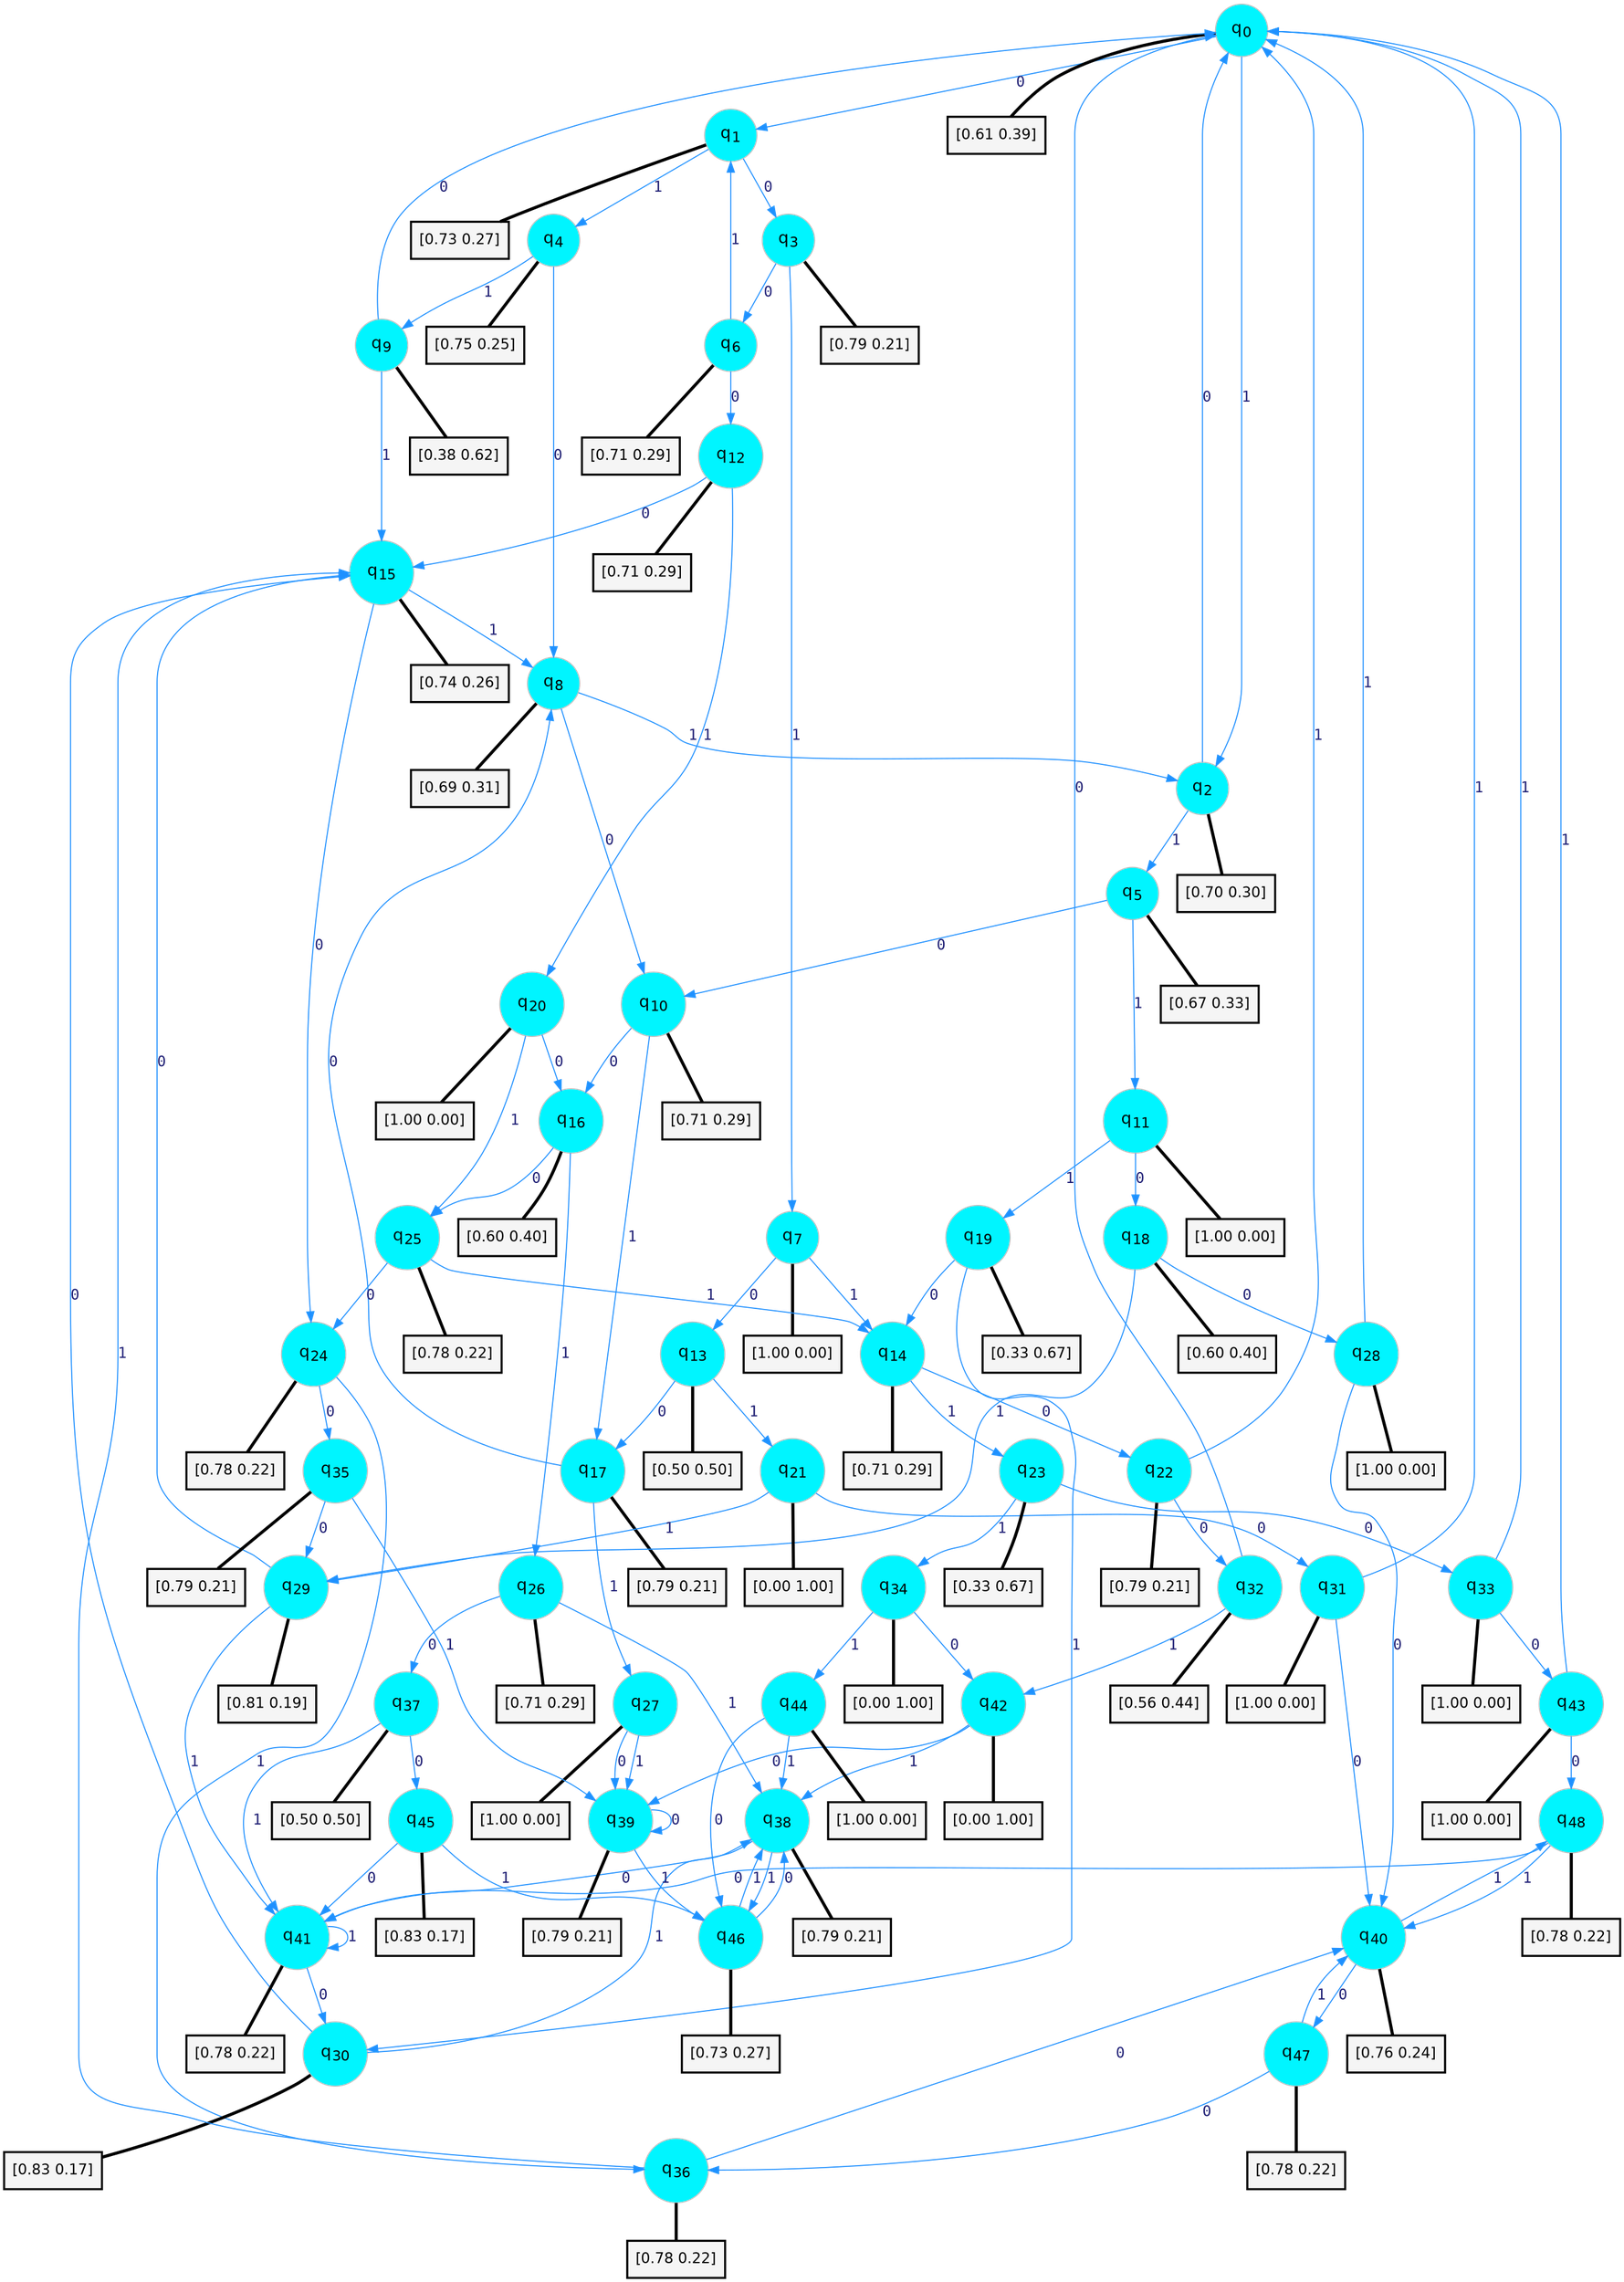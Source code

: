 digraph G {
graph [
bgcolor=transparent, dpi=300, rankdir=TD, size="40,25"];
node [
color=gray, fillcolor=turquoise1, fontcolor=black, fontname=Helvetica, fontsize=16, fontweight=bold, shape=circle, style=filled];
edge [
arrowsize=1, color=dodgerblue1, fontcolor=midnightblue, fontname=courier, fontweight=bold, penwidth=1, style=solid, weight=20];
0[label=<q<SUB>0</SUB>>];
1[label=<q<SUB>1</SUB>>];
2[label=<q<SUB>2</SUB>>];
3[label=<q<SUB>3</SUB>>];
4[label=<q<SUB>4</SUB>>];
5[label=<q<SUB>5</SUB>>];
6[label=<q<SUB>6</SUB>>];
7[label=<q<SUB>7</SUB>>];
8[label=<q<SUB>8</SUB>>];
9[label=<q<SUB>9</SUB>>];
10[label=<q<SUB>10</SUB>>];
11[label=<q<SUB>11</SUB>>];
12[label=<q<SUB>12</SUB>>];
13[label=<q<SUB>13</SUB>>];
14[label=<q<SUB>14</SUB>>];
15[label=<q<SUB>15</SUB>>];
16[label=<q<SUB>16</SUB>>];
17[label=<q<SUB>17</SUB>>];
18[label=<q<SUB>18</SUB>>];
19[label=<q<SUB>19</SUB>>];
20[label=<q<SUB>20</SUB>>];
21[label=<q<SUB>21</SUB>>];
22[label=<q<SUB>22</SUB>>];
23[label=<q<SUB>23</SUB>>];
24[label=<q<SUB>24</SUB>>];
25[label=<q<SUB>25</SUB>>];
26[label=<q<SUB>26</SUB>>];
27[label=<q<SUB>27</SUB>>];
28[label=<q<SUB>28</SUB>>];
29[label=<q<SUB>29</SUB>>];
30[label=<q<SUB>30</SUB>>];
31[label=<q<SUB>31</SUB>>];
32[label=<q<SUB>32</SUB>>];
33[label=<q<SUB>33</SUB>>];
34[label=<q<SUB>34</SUB>>];
35[label=<q<SUB>35</SUB>>];
36[label=<q<SUB>36</SUB>>];
37[label=<q<SUB>37</SUB>>];
38[label=<q<SUB>38</SUB>>];
39[label=<q<SUB>39</SUB>>];
40[label=<q<SUB>40</SUB>>];
41[label=<q<SUB>41</SUB>>];
42[label=<q<SUB>42</SUB>>];
43[label=<q<SUB>43</SUB>>];
44[label=<q<SUB>44</SUB>>];
45[label=<q<SUB>45</SUB>>];
46[label=<q<SUB>46</SUB>>];
47[label=<q<SUB>47</SUB>>];
48[label=<q<SUB>48</SUB>>];
49[label="[0.61 0.39]", shape=box,fontcolor=black, fontname=Helvetica, fontsize=14, penwidth=2, fillcolor=whitesmoke,color=black];
50[label="[0.73 0.27]", shape=box,fontcolor=black, fontname=Helvetica, fontsize=14, penwidth=2, fillcolor=whitesmoke,color=black];
51[label="[0.70 0.30]", shape=box,fontcolor=black, fontname=Helvetica, fontsize=14, penwidth=2, fillcolor=whitesmoke,color=black];
52[label="[0.79 0.21]", shape=box,fontcolor=black, fontname=Helvetica, fontsize=14, penwidth=2, fillcolor=whitesmoke,color=black];
53[label="[0.75 0.25]", shape=box,fontcolor=black, fontname=Helvetica, fontsize=14, penwidth=2, fillcolor=whitesmoke,color=black];
54[label="[0.67 0.33]", shape=box,fontcolor=black, fontname=Helvetica, fontsize=14, penwidth=2, fillcolor=whitesmoke,color=black];
55[label="[0.71 0.29]", shape=box,fontcolor=black, fontname=Helvetica, fontsize=14, penwidth=2, fillcolor=whitesmoke,color=black];
56[label="[1.00 0.00]", shape=box,fontcolor=black, fontname=Helvetica, fontsize=14, penwidth=2, fillcolor=whitesmoke,color=black];
57[label="[0.69 0.31]", shape=box,fontcolor=black, fontname=Helvetica, fontsize=14, penwidth=2, fillcolor=whitesmoke,color=black];
58[label="[0.38 0.62]", shape=box,fontcolor=black, fontname=Helvetica, fontsize=14, penwidth=2, fillcolor=whitesmoke,color=black];
59[label="[0.71 0.29]", shape=box,fontcolor=black, fontname=Helvetica, fontsize=14, penwidth=2, fillcolor=whitesmoke,color=black];
60[label="[1.00 0.00]", shape=box,fontcolor=black, fontname=Helvetica, fontsize=14, penwidth=2, fillcolor=whitesmoke,color=black];
61[label="[0.71 0.29]", shape=box,fontcolor=black, fontname=Helvetica, fontsize=14, penwidth=2, fillcolor=whitesmoke,color=black];
62[label="[0.50 0.50]", shape=box,fontcolor=black, fontname=Helvetica, fontsize=14, penwidth=2, fillcolor=whitesmoke,color=black];
63[label="[0.71 0.29]", shape=box,fontcolor=black, fontname=Helvetica, fontsize=14, penwidth=2, fillcolor=whitesmoke,color=black];
64[label="[0.74 0.26]", shape=box,fontcolor=black, fontname=Helvetica, fontsize=14, penwidth=2, fillcolor=whitesmoke,color=black];
65[label="[0.60 0.40]", shape=box,fontcolor=black, fontname=Helvetica, fontsize=14, penwidth=2, fillcolor=whitesmoke,color=black];
66[label="[0.79 0.21]", shape=box,fontcolor=black, fontname=Helvetica, fontsize=14, penwidth=2, fillcolor=whitesmoke,color=black];
67[label="[0.60 0.40]", shape=box,fontcolor=black, fontname=Helvetica, fontsize=14, penwidth=2, fillcolor=whitesmoke,color=black];
68[label="[0.33 0.67]", shape=box,fontcolor=black, fontname=Helvetica, fontsize=14, penwidth=2, fillcolor=whitesmoke,color=black];
69[label="[1.00 0.00]", shape=box,fontcolor=black, fontname=Helvetica, fontsize=14, penwidth=2, fillcolor=whitesmoke,color=black];
70[label="[0.00 1.00]", shape=box,fontcolor=black, fontname=Helvetica, fontsize=14, penwidth=2, fillcolor=whitesmoke,color=black];
71[label="[0.79 0.21]", shape=box,fontcolor=black, fontname=Helvetica, fontsize=14, penwidth=2, fillcolor=whitesmoke,color=black];
72[label="[0.33 0.67]", shape=box,fontcolor=black, fontname=Helvetica, fontsize=14, penwidth=2, fillcolor=whitesmoke,color=black];
73[label="[0.78 0.22]", shape=box,fontcolor=black, fontname=Helvetica, fontsize=14, penwidth=2, fillcolor=whitesmoke,color=black];
74[label="[0.78 0.22]", shape=box,fontcolor=black, fontname=Helvetica, fontsize=14, penwidth=2, fillcolor=whitesmoke,color=black];
75[label="[0.71 0.29]", shape=box,fontcolor=black, fontname=Helvetica, fontsize=14, penwidth=2, fillcolor=whitesmoke,color=black];
76[label="[1.00 0.00]", shape=box,fontcolor=black, fontname=Helvetica, fontsize=14, penwidth=2, fillcolor=whitesmoke,color=black];
77[label="[1.00 0.00]", shape=box,fontcolor=black, fontname=Helvetica, fontsize=14, penwidth=2, fillcolor=whitesmoke,color=black];
78[label="[0.81 0.19]", shape=box,fontcolor=black, fontname=Helvetica, fontsize=14, penwidth=2, fillcolor=whitesmoke,color=black];
79[label="[0.83 0.17]", shape=box,fontcolor=black, fontname=Helvetica, fontsize=14, penwidth=2, fillcolor=whitesmoke,color=black];
80[label="[1.00 0.00]", shape=box,fontcolor=black, fontname=Helvetica, fontsize=14, penwidth=2, fillcolor=whitesmoke,color=black];
81[label="[0.56 0.44]", shape=box,fontcolor=black, fontname=Helvetica, fontsize=14, penwidth=2, fillcolor=whitesmoke,color=black];
82[label="[1.00 0.00]", shape=box,fontcolor=black, fontname=Helvetica, fontsize=14, penwidth=2, fillcolor=whitesmoke,color=black];
83[label="[0.00 1.00]", shape=box,fontcolor=black, fontname=Helvetica, fontsize=14, penwidth=2, fillcolor=whitesmoke,color=black];
84[label="[0.79 0.21]", shape=box,fontcolor=black, fontname=Helvetica, fontsize=14, penwidth=2, fillcolor=whitesmoke,color=black];
85[label="[0.78 0.22]", shape=box,fontcolor=black, fontname=Helvetica, fontsize=14, penwidth=2, fillcolor=whitesmoke,color=black];
86[label="[0.50 0.50]", shape=box,fontcolor=black, fontname=Helvetica, fontsize=14, penwidth=2, fillcolor=whitesmoke,color=black];
87[label="[0.79 0.21]", shape=box,fontcolor=black, fontname=Helvetica, fontsize=14, penwidth=2, fillcolor=whitesmoke,color=black];
88[label="[0.79 0.21]", shape=box,fontcolor=black, fontname=Helvetica, fontsize=14, penwidth=2, fillcolor=whitesmoke,color=black];
89[label="[0.76 0.24]", shape=box,fontcolor=black, fontname=Helvetica, fontsize=14, penwidth=2, fillcolor=whitesmoke,color=black];
90[label="[0.78 0.22]", shape=box,fontcolor=black, fontname=Helvetica, fontsize=14, penwidth=2, fillcolor=whitesmoke,color=black];
91[label="[0.00 1.00]", shape=box,fontcolor=black, fontname=Helvetica, fontsize=14, penwidth=2, fillcolor=whitesmoke,color=black];
92[label="[1.00 0.00]", shape=box,fontcolor=black, fontname=Helvetica, fontsize=14, penwidth=2, fillcolor=whitesmoke,color=black];
93[label="[1.00 0.00]", shape=box,fontcolor=black, fontname=Helvetica, fontsize=14, penwidth=2, fillcolor=whitesmoke,color=black];
94[label="[0.83 0.17]", shape=box,fontcolor=black, fontname=Helvetica, fontsize=14, penwidth=2, fillcolor=whitesmoke,color=black];
95[label="[0.73 0.27]", shape=box,fontcolor=black, fontname=Helvetica, fontsize=14, penwidth=2, fillcolor=whitesmoke,color=black];
96[label="[0.78 0.22]", shape=box,fontcolor=black, fontname=Helvetica, fontsize=14, penwidth=2, fillcolor=whitesmoke,color=black];
97[label="[0.78 0.22]", shape=box,fontcolor=black, fontname=Helvetica, fontsize=14, penwidth=2, fillcolor=whitesmoke,color=black];
0->1 [label=0];
0->2 [label=1];
0->49 [arrowhead=none, penwidth=3,color=black];
1->3 [label=0];
1->4 [label=1];
1->50 [arrowhead=none, penwidth=3,color=black];
2->0 [label=0];
2->5 [label=1];
2->51 [arrowhead=none, penwidth=3,color=black];
3->6 [label=0];
3->7 [label=1];
3->52 [arrowhead=none, penwidth=3,color=black];
4->8 [label=0];
4->9 [label=1];
4->53 [arrowhead=none, penwidth=3,color=black];
5->10 [label=0];
5->11 [label=1];
5->54 [arrowhead=none, penwidth=3,color=black];
6->12 [label=0];
6->1 [label=1];
6->55 [arrowhead=none, penwidth=3,color=black];
7->13 [label=0];
7->14 [label=1];
7->56 [arrowhead=none, penwidth=3,color=black];
8->10 [label=0];
8->2 [label=1];
8->57 [arrowhead=none, penwidth=3,color=black];
9->0 [label=0];
9->15 [label=1];
9->58 [arrowhead=none, penwidth=3,color=black];
10->16 [label=0];
10->17 [label=1];
10->59 [arrowhead=none, penwidth=3,color=black];
11->18 [label=0];
11->19 [label=1];
11->60 [arrowhead=none, penwidth=3,color=black];
12->15 [label=0];
12->20 [label=1];
12->61 [arrowhead=none, penwidth=3,color=black];
13->17 [label=0];
13->21 [label=1];
13->62 [arrowhead=none, penwidth=3,color=black];
14->22 [label=0];
14->23 [label=1];
14->63 [arrowhead=none, penwidth=3,color=black];
15->24 [label=0];
15->8 [label=1];
15->64 [arrowhead=none, penwidth=3,color=black];
16->25 [label=0];
16->26 [label=1];
16->65 [arrowhead=none, penwidth=3,color=black];
17->8 [label=0];
17->27 [label=1];
17->66 [arrowhead=none, penwidth=3,color=black];
18->28 [label=0];
18->29 [label=1];
18->67 [arrowhead=none, penwidth=3,color=black];
19->14 [label=0];
19->30 [label=1];
19->68 [arrowhead=none, penwidth=3,color=black];
20->16 [label=0];
20->25 [label=1];
20->69 [arrowhead=none, penwidth=3,color=black];
21->31 [label=0];
21->29 [label=1];
21->70 [arrowhead=none, penwidth=3,color=black];
22->32 [label=0];
22->0 [label=1];
22->71 [arrowhead=none, penwidth=3,color=black];
23->33 [label=0];
23->34 [label=1];
23->72 [arrowhead=none, penwidth=3,color=black];
24->35 [label=0];
24->36 [label=1];
24->73 [arrowhead=none, penwidth=3,color=black];
25->24 [label=0];
25->14 [label=1];
25->74 [arrowhead=none, penwidth=3,color=black];
26->37 [label=0];
26->38 [label=1];
26->75 [arrowhead=none, penwidth=3,color=black];
27->39 [label=0];
27->39 [label=1];
27->76 [arrowhead=none, penwidth=3,color=black];
28->40 [label=0];
28->0 [label=1];
28->77 [arrowhead=none, penwidth=3,color=black];
29->15 [label=0];
29->41 [label=1];
29->78 [arrowhead=none, penwidth=3,color=black];
30->15 [label=0];
30->38 [label=1];
30->79 [arrowhead=none, penwidth=3,color=black];
31->40 [label=0];
31->0 [label=1];
31->80 [arrowhead=none, penwidth=3,color=black];
32->0 [label=0];
32->42 [label=1];
32->81 [arrowhead=none, penwidth=3,color=black];
33->43 [label=0];
33->0 [label=1];
33->82 [arrowhead=none, penwidth=3,color=black];
34->42 [label=0];
34->44 [label=1];
34->83 [arrowhead=none, penwidth=3,color=black];
35->29 [label=0];
35->39 [label=1];
35->84 [arrowhead=none, penwidth=3,color=black];
36->40 [label=0];
36->15 [label=1];
36->85 [arrowhead=none, penwidth=3,color=black];
37->45 [label=0];
37->41 [label=1];
37->86 [arrowhead=none, penwidth=3,color=black];
38->41 [label=0];
38->46 [label=1];
38->87 [arrowhead=none, penwidth=3,color=black];
39->39 [label=0];
39->46 [label=1];
39->88 [arrowhead=none, penwidth=3,color=black];
40->47 [label=0];
40->48 [label=1];
40->89 [arrowhead=none, penwidth=3,color=black];
41->30 [label=0];
41->41 [label=1];
41->90 [arrowhead=none, penwidth=3,color=black];
42->39 [label=0];
42->38 [label=1];
42->91 [arrowhead=none, penwidth=3,color=black];
43->48 [label=0];
43->0 [label=1];
43->92 [arrowhead=none, penwidth=3,color=black];
44->46 [label=0];
44->38 [label=1];
44->93 [arrowhead=none, penwidth=3,color=black];
45->41 [label=0];
45->46 [label=1];
45->94 [arrowhead=none, penwidth=3,color=black];
46->38 [label=0];
46->38 [label=1];
46->95 [arrowhead=none, penwidth=3,color=black];
47->36 [label=0];
47->40 [label=1];
47->96 [arrowhead=none, penwidth=3,color=black];
48->41 [label=0];
48->40 [label=1];
48->97 [arrowhead=none, penwidth=3,color=black];
}
